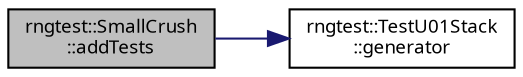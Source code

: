 digraph "rngtest::SmallCrush::addTests"
{
 // INTERACTIVE_SVG=YES
  bgcolor="transparent";
  edge [fontname="sans-serif",fontsize="9",labelfontname="sans-serif",labelfontsize="9"];
  node [fontname="sans-serif",fontsize="9",shape=record];
  rankdir="LR";
  Node1 [label="rngtest::SmallCrush\l::addTests",height=0.2,width=0.4,color="black", fillcolor="grey75", style="filled", fontcolor="black"];
  Node1 -> Node2 [color="midnightblue",fontsize="9",style="solid",fontname="sans-serif"];
  Node2 [label="rngtest::TestU01Stack\l::generator",height=0.2,width=0.4,color="black",URL="$classrngtest_1_1_test_u01_stack.html#a41ca68cd52407ab2e2689d18b5bb07cd",tooltip="Find RNG properties based on RNG id. "];
}
